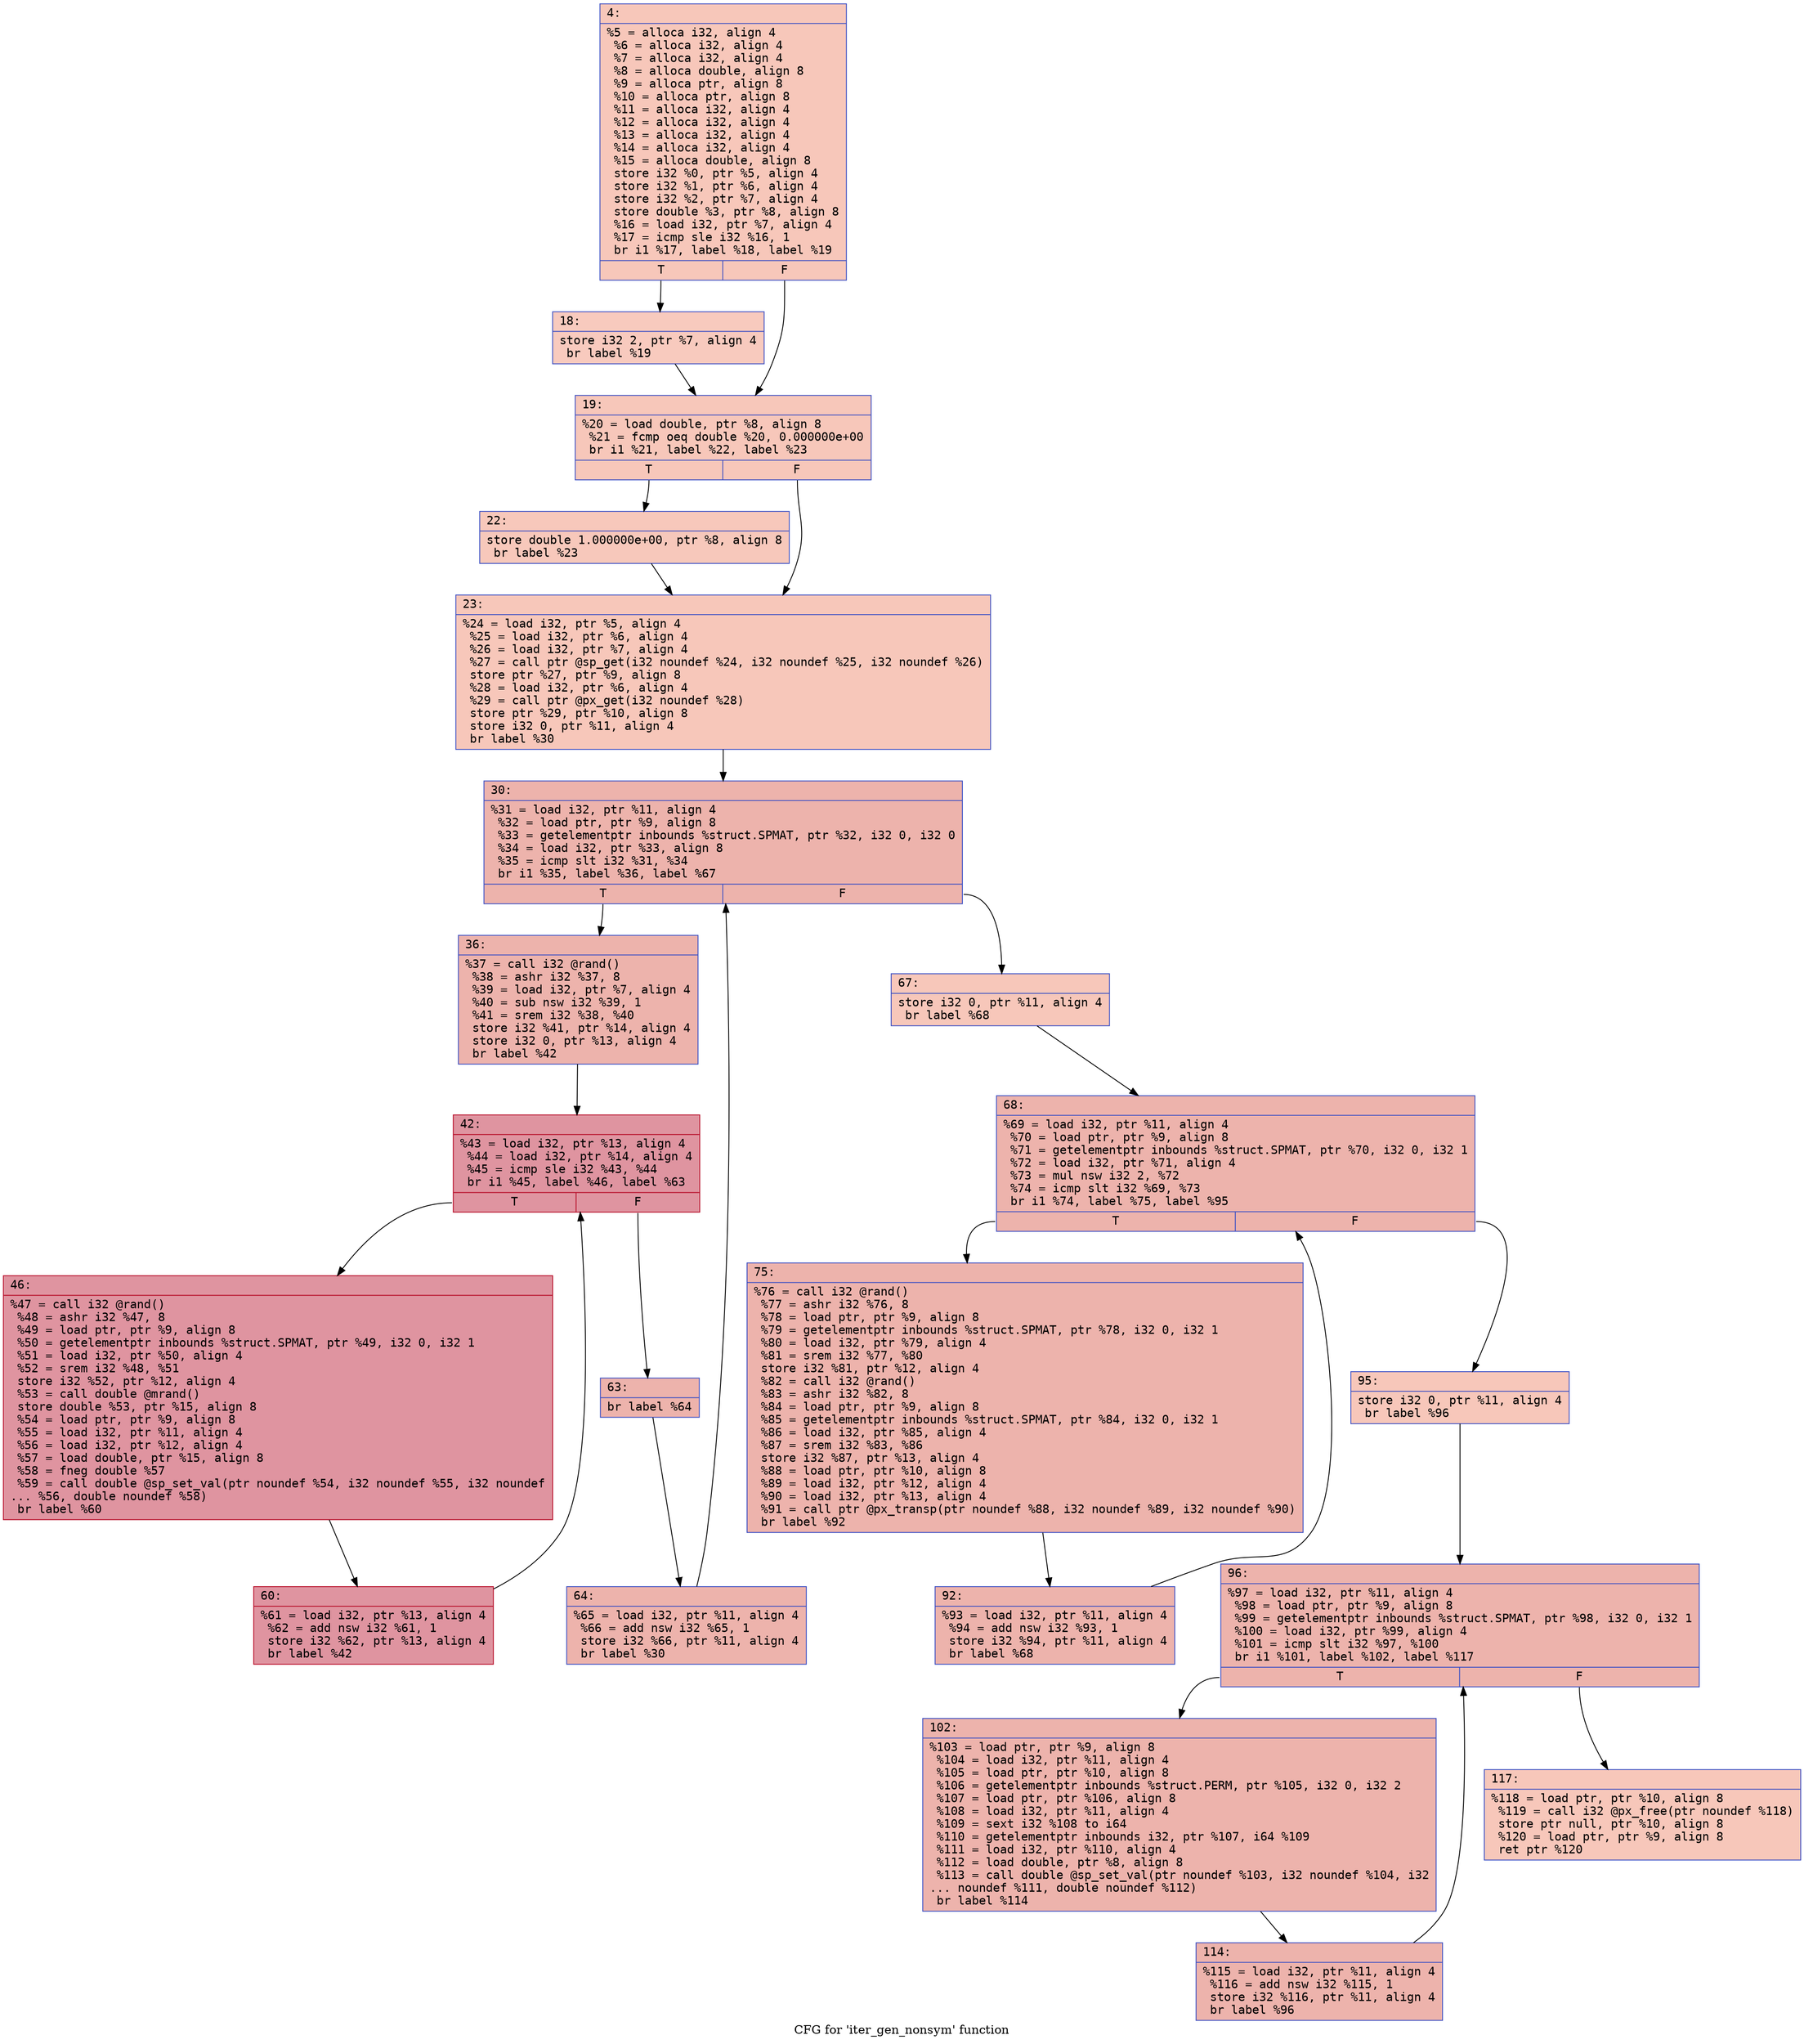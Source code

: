 digraph "CFG for 'iter_gen_nonsym' function" {
	label="CFG for 'iter_gen_nonsym' function";

	Node0x60000353bd90 [shape=record,color="#3d50c3ff", style=filled, fillcolor="#ec7f6370" fontname="Courier",label="{4:\l|  %5 = alloca i32, align 4\l  %6 = alloca i32, align 4\l  %7 = alloca i32, align 4\l  %8 = alloca double, align 8\l  %9 = alloca ptr, align 8\l  %10 = alloca ptr, align 8\l  %11 = alloca i32, align 4\l  %12 = alloca i32, align 4\l  %13 = alloca i32, align 4\l  %14 = alloca i32, align 4\l  %15 = alloca double, align 8\l  store i32 %0, ptr %5, align 4\l  store i32 %1, ptr %6, align 4\l  store i32 %2, ptr %7, align 4\l  store double %3, ptr %8, align 8\l  %16 = load i32, ptr %7, align 4\l  %17 = icmp sle i32 %16, 1\l  br i1 %17, label %18, label %19\l|{<s0>T|<s1>F}}"];
	Node0x60000353bd90:s0 -> Node0x60000353bde0[tooltip="4 -> 18\nProbability 50.00%" ];
	Node0x60000353bd90:s1 -> Node0x60000353be30[tooltip="4 -> 19\nProbability 50.00%" ];
	Node0x60000353bde0 [shape=record,color="#3d50c3ff", style=filled, fillcolor="#ef886b70" fontname="Courier",label="{18:\l|  store i32 2, ptr %7, align 4\l  br label %19\l}"];
	Node0x60000353bde0 -> Node0x60000353be30[tooltip="18 -> 19\nProbability 100.00%" ];
	Node0x60000353be30 [shape=record,color="#3d50c3ff", style=filled, fillcolor="#ec7f6370" fontname="Courier",label="{19:\l|  %20 = load double, ptr %8, align 8\l  %21 = fcmp oeq double %20, 0.000000e+00\l  br i1 %21, label %22, label %23\l|{<s0>T|<s1>F}}"];
	Node0x60000353be30:s0 -> Node0x60000353be80[tooltip="19 -> 22\nProbability 62.50%" ];
	Node0x60000353be30:s1 -> Node0x60000353bed0[tooltip="19 -> 23\nProbability 37.50%" ];
	Node0x60000353be80 [shape=record,color="#3d50c3ff", style=filled, fillcolor="#ed836670" fontname="Courier",label="{22:\l|  store double 1.000000e+00, ptr %8, align 8\l  br label %23\l}"];
	Node0x60000353be80 -> Node0x60000353bed0[tooltip="22 -> 23\nProbability 100.00%" ];
	Node0x60000353bed0 [shape=record,color="#3d50c3ff", style=filled, fillcolor="#ec7f6370" fontname="Courier",label="{23:\l|  %24 = load i32, ptr %5, align 4\l  %25 = load i32, ptr %6, align 4\l  %26 = load i32, ptr %7, align 4\l  %27 = call ptr @sp_get(i32 noundef %24, i32 noundef %25, i32 noundef %26)\l  store ptr %27, ptr %9, align 8\l  %28 = load i32, ptr %6, align 4\l  %29 = call ptr @px_get(i32 noundef %28)\l  store ptr %29, ptr %10, align 8\l  store i32 0, ptr %11, align 4\l  br label %30\l}"];
	Node0x60000353bed0 -> Node0x60000353bf20[tooltip="23 -> 30\nProbability 100.00%" ];
	Node0x60000353bf20 [shape=record,color="#3d50c3ff", style=filled, fillcolor="#d6524470" fontname="Courier",label="{30:\l|  %31 = load i32, ptr %11, align 4\l  %32 = load ptr, ptr %9, align 8\l  %33 = getelementptr inbounds %struct.SPMAT, ptr %32, i32 0, i32 0\l  %34 = load i32, ptr %33, align 8\l  %35 = icmp slt i32 %31, %34\l  br i1 %35, label %36, label %67\l|{<s0>T|<s1>F}}"];
	Node0x60000353bf20:s0 -> Node0x60000353bf70[tooltip="30 -> 36\nProbability 96.88%" ];
	Node0x60000353bf20:s1 -> Node0x60000353c190[tooltip="30 -> 67\nProbability 3.12%" ];
	Node0x60000353bf70 [shape=record,color="#3d50c3ff", style=filled, fillcolor="#d6524470" fontname="Courier",label="{36:\l|  %37 = call i32 @rand()\l  %38 = ashr i32 %37, 8\l  %39 = load i32, ptr %7, align 4\l  %40 = sub nsw i32 %39, 1\l  %41 = srem i32 %38, %40\l  store i32 %41, ptr %14, align 4\l  store i32 0, ptr %13, align 4\l  br label %42\l}"];
	Node0x60000353bf70 -> Node0x60000353c000[tooltip="36 -> 42\nProbability 100.00%" ];
	Node0x60000353c000 [shape=record,color="#b70d28ff", style=filled, fillcolor="#b70d2870" fontname="Courier",label="{42:\l|  %43 = load i32, ptr %13, align 4\l  %44 = load i32, ptr %14, align 4\l  %45 = icmp sle i32 %43, %44\l  br i1 %45, label %46, label %63\l|{<s0>T|<s1>F}}"];
	Node0x60000353c000:s0 -> Node0x60000353c050[tooltip="42 -> 46\nProbability 96.88%" ];
	Node0x60000353c000:s1 -> Node0x60000353c0f0[tooltip="42 -> 63\nProbability 3.12%" ];
	Node0x60000353c050 [shape=record,color="#b70d28ff", style=filled, fillcolor="#b70d2870" fontname="Courier",label="{46:\l|  %47 = call i32 @rand()\l  %48 = ashr i32 %47, 8\l  %49 = load ptr, ptr %9, align 8\l  %50 = getelementptr inbounds %struct.SPMAT, ptr %49, i32 0, i32 1\l  %51 = load i32, ptr %50, align 4\l  %52 = srem i32 %48, %51\l  store i32 %52, ptr %12, align 4\l  %53 = call double @mrand()\l  store double %53, ptr %15, align 8\l  %54 = load ptr, ptr %9, align 8\l  %55 = load i32, ptr %11, align 4\l  %56 = load i32, ptr %12, align 4\l  %57 = load double, ptr %15, align 8\l  %58 = fneg double %57\l  %59 = call double @sp_set_val(ptr noundef %54, i32 noundef %55, i32 noundef\l... %56, double noundef %58)\l  br label %60\l}"];
	Node0x60000353c050 -> Node0x60000353c0a0[tooltip="46 -> 60\nProbability 100.00%" ];
	Node0x60000353c0a0 [shape=record,color="#b70d28ff", style=filled, fillcolor="#b70d2870" fontname="Courier",label="{60:\l|  %61 = load i32, ptr %13, align 4\l  %62 = add nsw i32 %61, 1\l  store i32 %62, ptr %13, align 4\l  br label %42\l}"];
	Node0x60000353c0a0 -> Node0x60000353c000[tooltip="60 -> 42\nProbability 100.00%" ];
	Node0x60000353c0f0 [shape=record,color="#3d50c3ff", style=filled, fillcolor="#d6524470" fontname="Courier",label="{63:\l|  br label %64\l}"];
	Node0x60000353c0f0 -> Node0x60000353c140[tooltip="63 -> 64\nProbability 100.00%" ];
	Node0x60000353c140 [shape=record,color="#3d50c3ff", style=filled, fillcolor="#d6524470" fontname="Courier",label="{64:\l|  %65 = load i32, ptr %11, align 4\l  %66 = add nsw i32 %65, 1\l  store i32 %66, ptr %11, align 4\l  br label %30\l}"];
	Node0x60000353c140 -> Node0x60000353bf20[tooltip="64 -> 30\nProbability 100.00%" ];
	Node0x60000353c190 [shape=record,color="#3d50c3ff", style=filled, fillcolor="#ec7f6370" fontname="Courier",label="{67:\l|  store i32 0, ptr %11, align 4\l  br label %68\l}"];
	Node0x60000353c190 -> Node0x60000353c1e0[tooltip="67 -> 68\nProbability 100.00%" ];
	Node0x60000353c1e0 [shape=record,color="#3d50c3ff", style=filled, fillcolor="#d6524470" fontname="Courier",label="{68:\l|  %69 = load i32, ptr %11, align 4\l  %70 = load ptr, ptr %9, align 8\l  %71 = getelementptr inbounds %struct.SPMAT, ptr %70, i32 0, i32 1\l  %72 = load i32, ptr %71, align 4\l  %73 = mul nsw i32 2, %72\l  %74 = icmp slt i32 %69, %73\l  br i1 %74, label %75, label %95\l|{<s0>T|<s1>F}}"];
	Node0x60000353c1e0:s0 -> Node0x60000353c230[tooltip="68 -> 75\nProbability 96.88%" ];
	Node0x60000353c1e0:s1 -> Node0x60000353c2d0[tooltip="68 -> 95\nProbability 3.12%" ];
	Node0x60000353c230 [shape=record,color="#3d50c3ff", style=filled, fillcolor="#d6524470" fontname="Courier",label="{75:\l|  %76 = call i32 @rand()\l  %77 = ashr i32 %76, 8\l  %78 = load ptr, ptr %9, align 8\l  %79 = getelementptr inbounds %struct.SPMAT, ptr %78, i32 0, i32 1\l  %80 = load i32, ptr %79, align 4\l  %81 = srem i32 %77, %80\l  store i32 %81, ptr %12, align 4\l  %82 = call i32 @rand()\l  %83 = ashr i32 %82, 8\l  %84 = load ptr, ptr %9, align 8\l  %85 = getelementptr inbounds %struct.SPMAT, ptr %84, i32 0, i32 1\l  %86 = load i32, ptr %85, align 4\l  %87 = srem i32 %83, %86\l  store i32 %87, ptr %13, align 4\l  %88 = load ptr, ptr %10, align 8\l  %89 = load i32, ptr %12, align 4\l  %90 = load i32, ptr %13, align 4\l  %91 = call ptr @px_transp(ptr noundef %88, i32 noundef %89, i32 noundef %90)\l  br label %92\l}"];
	Node0x60000353c230 -> Node0x60000353c280[tooltip="75 -> 92\nProbability 100.00%" ];
	Node0x60000353c280 [shape=record,color="#3d50c3ff", style=filled, fillcolor="#d6524470" fontname="Courier",label="{92:\l|  %93 = load i32, ptr %11, align 4\l  %94 = add nsw i32 %93, 1\l  store i32 %94, ptr %11, align 4\l  br label %68\l}"];
	Node0x60000353c280 -> Node0x60000353c1e0[tooltip="92 -> 68\nProbability 100.00%" ];
	Node0x60000353c2d0 [shape=record,color="#3d50c3ff", style=filled, fillcolor="#ec7f6370" fontname="Courier",label="{95:\l|  store i32 0, ptr %11, align 4\l  br label %96\l}"];
	Node0x60000353c2d0 -> Node0x60000353c320[tooltip="95 -> 96\nProbability 100.00%" ];
	Node0x60000353c320 [shape=record,color="#3d50c3ff", style=filled, fillcolor="#d6524470" fontname="Courier",label="{96:\l|  %97 = load i32, ptr %11, align 4\l  %98 = load ptr, ptr %9, align 8\l  %99 = getelementptr inbounds %struct.SPMAT, ptr %98, i32 0, i32 1\l  %100 = load i32, ptr %99, align 4\l  %101 = icmp slt i32 %97, %100\l  br i1 %101, label %102, label %117\l|{<s0>T|<s1>F}}"];
	Node0x60000353c320:s0 -> Node0x60000353c370[tooltip="96 -> 102\nProbability 96.88%" ];
	Node0x60000353c320:s1 -> Node0x60000353c410[tooltip="96 -> 117\nProbability 3.12%" ];
	Node0x60000353c370 [shape=record,color="#3d50c3ff", style=filled, fillcolor="#d6524470" fontname="Courier",label="{102:\l|  %103 = load ptr, ptr %9, align 8\l  %104 = load i32, ptr %11, align 4\l  %105 = load ptr, ptr %10, align 8\l  %106 = getelementptr inbounds %struct.PERM, ptr %105, i32 0, i32 2\l  %107 = load ptr, ptr %106, align 8\l  %108 = load i32, ptr %11, align 4\l  %109 = sext i32 %108 to i64\l  %110 = getelementptr inbounds i32, ptr %107, i64 %109\l  %111 = load i32, ptr %110, align 4\l  %112 = load double, ptr %8, align 8\l  %113 = call double @sp_set_val(ptr noundef %103, i32 noundef %104, i32\l... noundef %111, double noundef %112)\l  br label %114\l}"];
	Node0x60000353c370 -> Node0x60000353c3c0[tooltip="102 -> 114\nProbability 100.00%" ];
	Node0x60000353c3c0 [shape=record,color="#3d50c3ff", style=filled, fillcolor="#d6524470" fontname="Courier",label="{114:\l|  %115 = load i32, ptr %11, align 4\l  %116 = add nsw i32 %115, 1\l  store i32 %116, ptr %11, align 4\l  br label %96\l}"];
	Node0x60000353c3c0 -> Node0x60000353c320[tooltip="114 -> 96\nProbability 100.00%" ];
	Node0x60000353c410 [shape=record,color="#3d50c3ff", style=filled, fillcolor="#ec7f6370" fontname="Courier",label="{117:\l|  %118 = load ptr, ptr %10, align 8\l  %119 = call i32 @px_free(ptr noundef %118)\l  store ptr null, ptr %10, align 8\l  %120 = load ptr, ptr %9, align 8\l  ret ptr %120\l}"];
}
